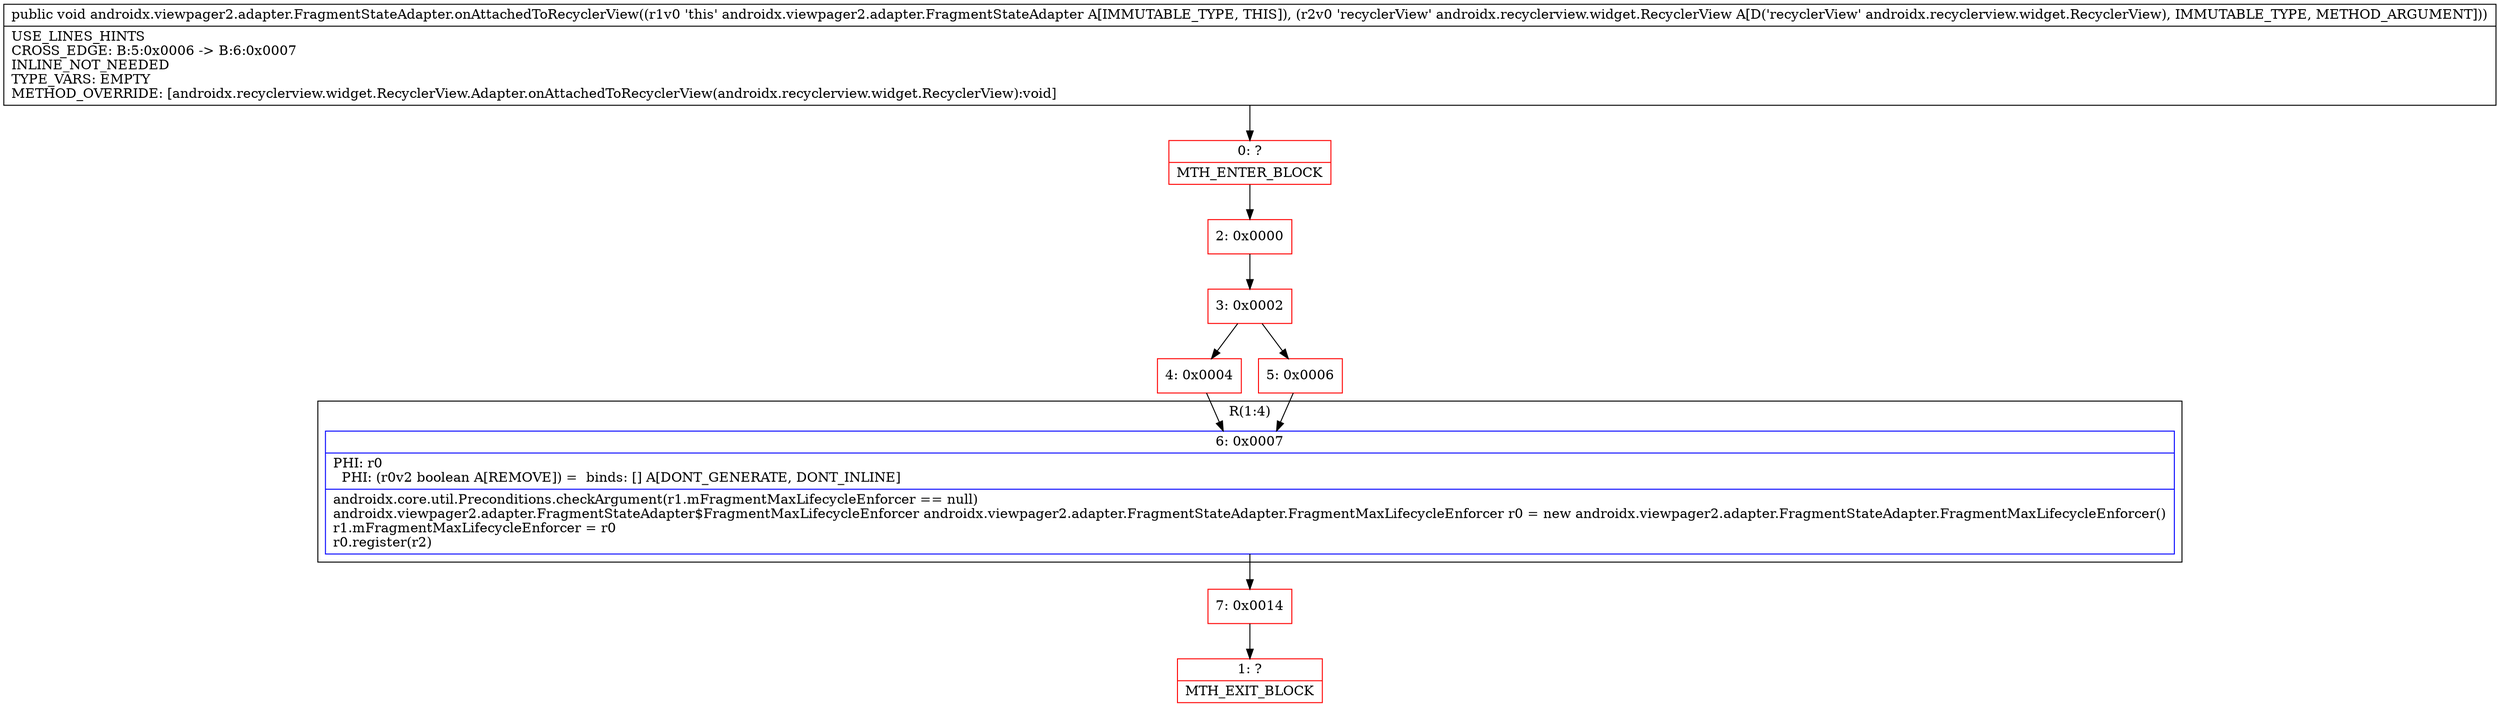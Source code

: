 digraph "CFG forandroidx.viewpager2.adapter.FragmentStateAdapter.onAttachedToRecyclerView(Landroidx\/recyclerview\/widget\/RecyclerView;)V" {
subgraph cluster_Region_1133237722 {
label = "R(1:4)";
node [shape=record,color=blue];
Node_6 [shape=record,label="{6\:\ 0x0007|PHI: r0 \l  PHI: (r0v2 boolean A[REMOVE]) =  binds: [] A[DONT_GENERATE, DONT_INLINE]\l|androidx.core.util.Preconditions.checkArgument(r1.mFragmentMaxLifecycleEnforcer == null)\landroidx.viewpager2.adapter.FragmentStateAdapter$FragmentMaxLifecycleEnforcer androidx.viewpager2.adapter.FragmentStateAdapter.FragmentMaxLifecycleEnforcer r0 = new androidx.viewpager2.adapter.FragmentStateAdapter.FragmentMaxLifecycleEnforcer()\lr1.mFragmentMaxLifecycleEnforcer = r0\lr0.register(r2)\l}"];
}
Node_0 [shape=record,color=red,label="{0\:\ ?|MTH_ENTER_BLOCK\l}"];
Node_2 [shape=record,color=red,label="{2\:\ 0x0000}"];
Node_3 [shape=record,color=red,label="{3\:\ 0x0002}"];
Node_4 [shape=record,color=red,label="{4\:\ 0x0004}"];
Node_7 [shape=record,color=red,label="{7\:\ 0x0014}"];
Node_1 [shape=record,color=red,label="{1\:\ ?|MTH_EXIT_BLOCK\l}"];
Node_5 [shape=record,color=red,label="{5\:\ 0x0006}"];
MethodNode[shape=record,label="{public void androidx.viewpager2.adapter.FragmentStateAdapter.onAttachedToRecyclerView((r1v0 'this' androidx.viewpager2.adapter.FragmentStateAdapter A[IMMUTABLE_TYPE, THIS]), (r2v0 'recyclerView' androidx.recyclerview.widget.RecyclerView A[D('recyclerView' androidx.recyclerview.widget.RecyclerView), IMMUTABLE_TYPE, METHOD_ARGUMENT]))  | USE_LINES_HINTS\lCROSS_EDGE: B:5:0x0006 \-\> B:6:0x0007\lINLINE_NOT_NEEDED\lTYPE_VARS: EMPTY\lMETHOD_OVERRIDE: [androidx.recyclerview.widget.RecyclerView.Adapter.onAttachedToRecyclerView(androidx.recyclerview.widget.RecyclerView):void]\l}"];
MethodNode -> Node_0;Node_6 -> Node_7;
Node_0 -> Node_2;
Node_2 -> Node_3;
Node_3 -> Node_4;
Node_3 -> Node_5;
Node_4 -> Node_6;
Node_7 -> Node_1;
Node_5 -> Node_6;
}

